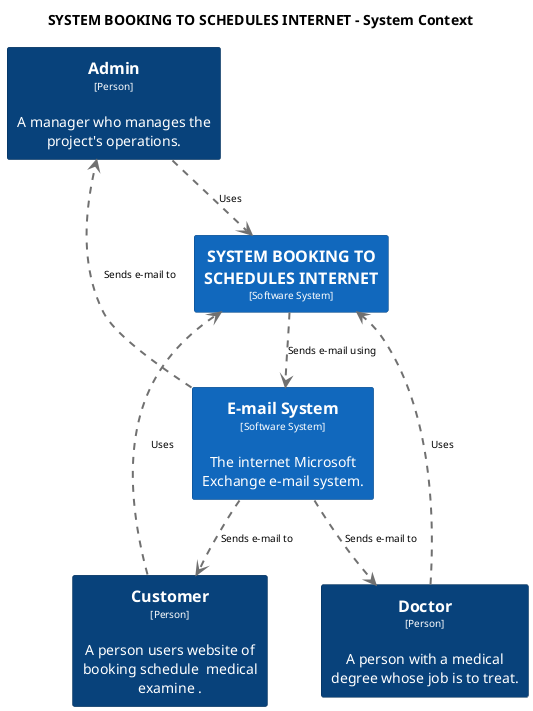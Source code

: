 @startuml(id=SYSTEMBOOKINGTOSCHEDULESINTERNET-SystemContext)
title SYSTEM BOOKING TO SCHEDULES INTERNET - System Context

skinparam {
  shadowing false
  arrowFontSize 10
  defaultTextAlignment center
  wrapWidth 200
  maxMessageSize 100
}
hide stereotype
top to bottom direction
skinparam rectangle<<1>> {
  BackgroundColor #08427b
  FontColor #ffffff
  BorderColor #052e56
}
skinparam rectangle<<2>> {
  BackgroundColor #08427b
  FontColor #ffffff
  BorderColor #052e56
}
skinparam rectangle<<3>> {
  BackgroundColor #08427b
  FontColor #ffffff
  BorderColor #052e56
}
skinparam rectangle<<4>> {
  BackgroundColor #1168bd
  FontColor #ffffff
  BorderColor #0b4884
}
skinparam rectangle<<5>> {
  BackgroundColor #1168bd
  FontColor #ffffff
  BorderColor #0b4884
}
rectangle "==Admin\n<size:10>[Person]</size>\n\nA manager who manages the project's operations." <<1>> as 1
rectangle "==Customer\n<size:10>[Person]</size>\n\nA person users website of booking schedule  medical examine ." <<2>> as 2
rectangle "==Doctor\n<size:10>[Person]</size>\n\nA person with a medical degree whose job is to treat." <<3>> as 3
rectangle "==E-mail System\n<size:10>[Software System]</size>\n\nThe internet Microsoft Exchange e-mail system." <<4>> as 4
rectangle "==SYSTEM BOOKING TO SCHEDULES INTERNET\n<size:10>[Software System]</size>" <<5>> as 5
1 .[#707070,thickness=2].> 5 : "Uses"
2 .[#707070,thickness=2].> 5 : "Uses"
3 .[#707070,thickness=2].> 5 : "Uses"
4 .[#707070,thickness=2].> 1 : "Sends e-mail to"
4 .[#707070,thickness=2].> 2 : "Sends e-mail to"
4 .[#707070,thickness=2].> 3 : "Sends e-mail to"
5 .[#707070,thickness=2].> 4 : "Sends e-mail using"
@enduml